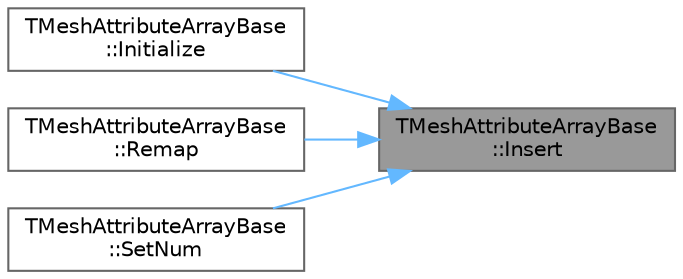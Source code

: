 digraph "TMeshAttributeArrayBase::Insert"
{
 // INTERACTIVE_SVG=YES
 // LATEX_PDF_SIZE
  bgcolor="transparent";
  edge [fontname=Helvetica,fontsize=10,labelfontname=Helvetica,labelfontsize=10];
  node [fontname=Helvetica,fontsize=10,shape=box,height=0.2,width=0.4];
  rankdir="RL";
  Node1 [id="Node000001",label="TMeshAttributeArrayBase\l::Insert",height=0.2,width=0.4,color="gray40", fillcolor="grey60", style="filled", fontcolor="black",tooltip="Expands the array if necessary so that the passed element index is valid."];
  Node1 -> Node2 [id="edge1_Node000001_Node000002",dir="back",color="steelblue1",style="solid",tooltip=" "];
  Node2 [id="Node000002",label="TMeshAttributeArrayBase\l::Initialize",height=0.2,width=0.4,color="grey40", fillcolor="white", style="filled",URL="$d3/d90/classTMeshAttributeArrayBase.html#a6c9d7bf11607017599bd36ab0e558e05",tooltip="Initializes the array to the given size with the default value."];
  Node1 -> Node3 [id="edge2_Node000001_Node000003",dir="back",color="steelblue1",style="solid",tooltip=" "];
  Node3 [id="Node000003",label="TMeshAttributeArrayBase\l::Remap",height=0.2,width=0.4,color="grey40", fillcolor="white", style="filled",URL="$d3/d90/classTMeshAttributeArrayBase.html#a34fbc26a07d4565f86456261aad1128e",tooltip="Remaps elements according to the passed remapping table."];
  Node1 -> Node4 [id="edge3_Node000001_Node000004",dir="back",color="steelblue1",style="solid",tooltip=" "];
  Node4 [id="Node000004",label="TMeshAttributeArrayBase\l::SetNum",height=0.2,width=0.4,color="grey40", fillcolor="white", style="filled",URL="$d3/d90/classTMeshAttributeArrayBase.html#aa534c45545e0432ed7f15f25af3c6618",tooltip=" "];
}
